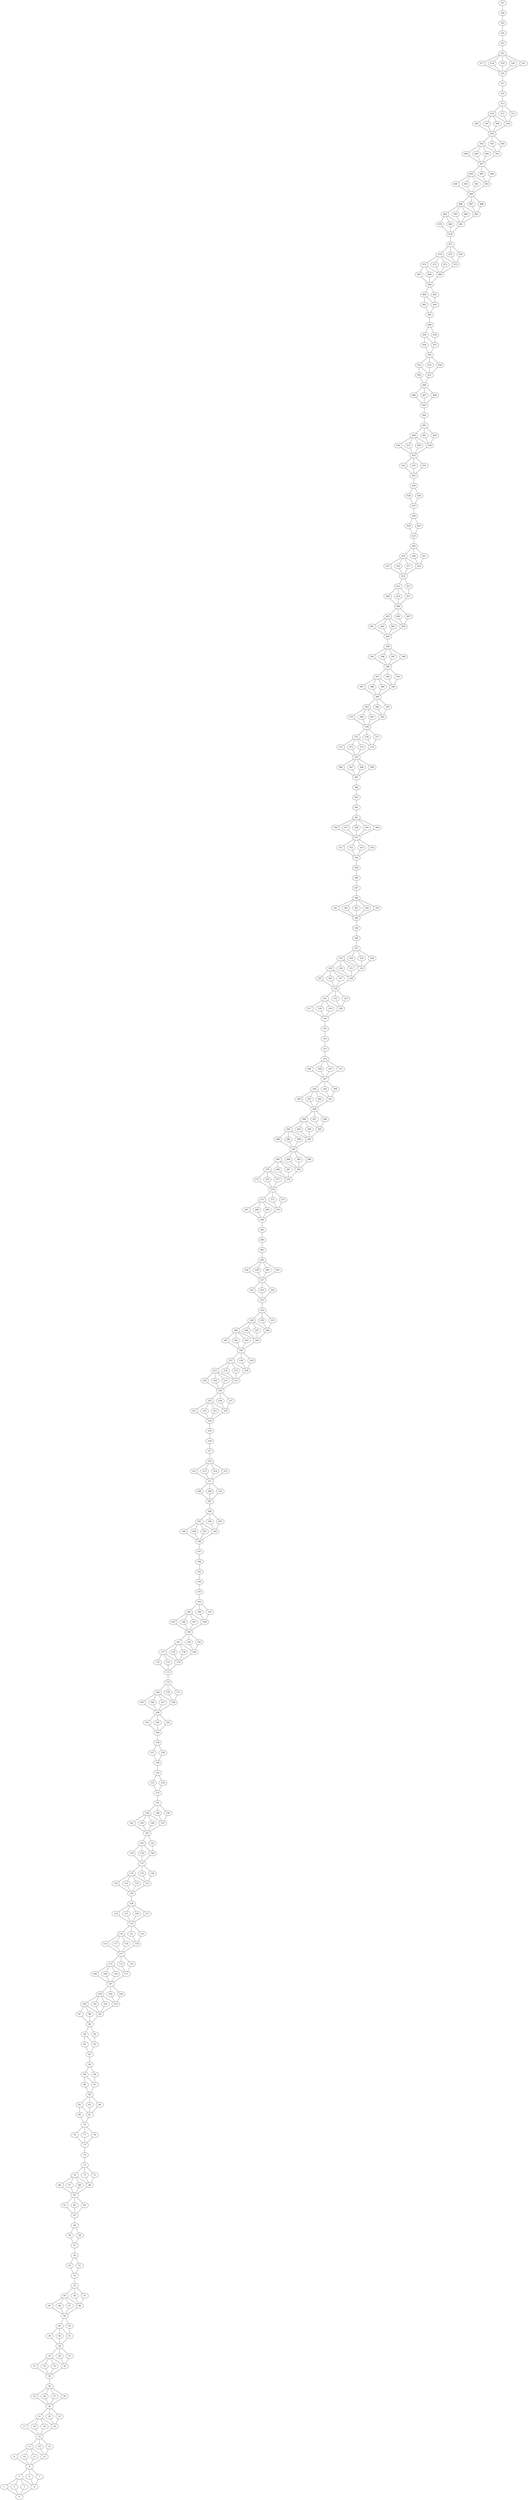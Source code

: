 /* Created by igraph 0.7.1 */
graph {
  0;
  1;
  2;
  3;
  4;
  5;
  6;
  7;
  8;
  9;
  10;
  11;
  12;
  13;
  14;
  15;
  16;
  17;
  18;
  19;
  20;
  21;
  22;
  23;
  24;
  25;
  26;
  27;
  28;
  29;
  30;
  31;
  32;
  33;
  34;
  35;
  36;
  37;
  38;
  39;
  40;
  41;
  42;
  43;
  44;
  45;
  46;
  47;
  48;
  49;
  50;
  51;
  52;
  53;
  54;
  55;
  56;
  57;
  58;
  59;
  60;
  61;
  62;
  63;
  64;
  65;
  66;
  67;
  68;
  69;
  70;
  71;
  72;
  73;
  74;
  75;
  76;
  77;
  78;
  79;
  80;
  81;
  82;
  83;
  84;
  85;
  86;
  87;
  88;
  89;
  90;
  91;
  92;
  93;
  94;
  95;
  96;
  97;
  98;
  99;
  100;
  101;
  102;
  103;
  104;
  105;
  106;
  107;
  108;
  109;
  110;
  111;
  112;
  113;
  114;
  115;
  116;
  117;
  118;
  119;
  120;
  121;
  122;
  123;
  124;
  125;
  126;
  127;
  128;
  129;
  130;
  131;
  132;
  133;
  134;
  135;
  136;
  137;
  138;
  139;
  140;
  141;
  142;
  143;
  144;
  145;
  146;
  147;
  148;
  149;
  150;
  151;
  152;
  153;
  154;
  155;
  156;
  157;
  158;
  159;
  160;
  161;
  162;
  163;
  164;
  165;
  166;
  167;
  168;
  169;
  170;
  171;
  172;
  173;
  174;
  175;
  176;
  177;
  178;
  179;
  180;
  181;
  182;
  183;
  184;
  185;
  186;
  187;
  188;
  189;
  190;
  191;
  192;
  193;
  194;
  195;
  196;
  197;
  198;
  199;
  200;
  201;
  202;
  203;
  204;
  205;
  206;
  207;
  208;
  209;
  210;
  211;
  212;
  213;
  214;
  215;
  216;
  217;
  218;
  219;
  220;
  221;
  222;
  223;
  224;
  225;
  226;
  227;
  228;
  229;
  230;
  231;
  232;
  233;
  234;
  235;
  236;
  237;
  238;
  239;
  240;
  241;
  242;
  243;
  244;
  245;
  246;
  247;
  248;
  249;
  250;
  251;
  252;
  253;
  254;
  255;
  256;
  257;
  258;
  259;
  260;
  261;
  262;
  263;
  264;
  265;
  266;
  267;
  268;
  269;
  270;
  271;
  272;
  273;
  274;
  275;
  276;
  277;
  278;
  279;
  280;
  281;
  282;
  283;
  284;
  285;
  286;
  287;
  288;
  289;
  290;
  291;
  292;
  293;
  294;
  295;
  296;
  297;
  298;
  299;
  300;
  301;
  302;
  303;
  304;
  305;
  306;
  307;
  308;
  309;
  310;
  311;
  312;
  313;
  314;
  315;
  316;
  317;
  318;
  319;
  320;
  321;
  322;
  323;
  324;
  325;
  326;
  327;
  328;
  329;
  330;
  331;
  332;
  333;
  334;
  335;
  336;
  337;
  338;
  339;
  340;
  341;
  342;
  343;
  344;
  345;
  346;
  347;
  348;
  349;
  350;
  351;
  352;
  353;
  354;
  355;
  356;
  357;
  358;
  359;
  360;
  361;
  362;
  363;
  364;
  365;
  366;
  367;
  368;
  369;
  370;
  371;
  372;
  373;
  374;
  375;
  376;
  377;
  378;
  379;
  380;
  381;
  382;
  383;
  384;
  385;
  386;
  387;
  388;
  389;
  390;
  391;
  392;
  393;
  394;
  395;
  396;
  397;
  398;
  399;
  400;
  401;
  402;
  403;
  404;
  405;
  406;
  407;
  408;
  409;
  410;
  411;
  412;
  413;
  414;
  415;
  416;
  417;
  418;
  419;
  420;
  421;
  422;
  423;
  424;
  425;
  426;
  427;
  428;
  429;
  430;
  431;
  432;
  433;
  434;
  435;
  436;
  437;
  438;
  439;
  440;
  441;
  442;
  443;
  444;
  445;
  446;
  447;
  448;
  449;
  450;
  451;
  452;
  453;
  454;
  455;
  456;
  457;
  458;
  459;
  460;
  461;
  462;
  463;
  464;
  465;
  466;
  467;
  468;
  469;
  470;
  471;
  472;
  473;
  474;
  475;
  476;
  477;
  478;
  479;
  480;
  481;
  482;
  483;
  484;
  485;
  486;
  487;
  488;
  489;
  490;
  491;
  492;
  493;
  494;
  495;
  496;
  497;
  498;
  499;
  500;
  501;
  502;
  503;
  504;
  505;
  506;
  507;
  508;
  509;
  510;
  511;
  512;
  513;
  514;
  515;
  516;
  517;
  518;
  519;
  520;
  521;
  522;
  523;
  524;
  525;
  526;
  527;

  1 -- 0;
  2 -- 0;
  3 -- 0;
  4 -- 0;
  5 -- 4;
  6 -- 4;
  7 -- 4;
  8 -- 7;
  9 -- 8;
  10 -- 8;
  11 -- 8;
  12 -- 8;
  13 -- 12;
  14 -- 12;
  15 -- 12;
  16 -- 15;
  17 -- 16;
  18 -- 16;
  19 -- 16;
  20 -- 16;
  21 -- 20;
  22 -- 20;
  23 -- 20;
  24 -- 23;
  25 -- 24;
  26 -- 24;
  27 -- 24;
  28 -- 24;
  29 -- 28;
  30 -- 29;
  31 -- 30;
  32 -- 30;
  33 -- 30;
  34 -- 30;
  35 -- 34;
  36 -- 34;
  37 -- 34;
  38 -- 37;
  39 -- 38;
  40 -- 38;
  41 -- 38;
  42 -- 41;
  43 -- 41;
  44 -- 43;
  45 -- 44;
  46 -- 44;
  47 -- 44;
  48 -- 44;
  49 -- 48;
  50 -- 48;
  51 -- 48;
  52 -- 51;
  53 -- 52;
  54 -- 53;
  55 -- 53;
  56 -- 55;
  57 -- 56;
  58 -- 57;
  59 -- 57;
  60 -- 59;
  61 -- 60;
  62 -- 61;
  63 -- 61;
  64 -- 61;
  65 -- 64;
  66 -- 65;
  67 -- 65;
  68 -- 65;
  69 -- 65;
  70 -- 69;
  71 -- 69;
  72 -- 69;
  73 -- 72;
  74 -- 73;
  75 -- 74;
  76 -- 75;
  77 -- 75;
  78 -- 75;
  79 -- 78;
  80 -- 79;
  81 -- 79;
  82 -- 81;
  83 -- 81;
  84 -- 81;
  85 -- 84;
  86 -- 85;
  87 -- 85;
  88 -- 87;
  89 -- 87;
  90 -- 89;
  91 -- 90;
  92 -- 91;
  93 -- 91;
  94 -- 93;
  95 -- 93;
  96 -- 95;
  97 -- 96;
  98 -- 96;
  99 -- 96;
  100 -- 99;
  101 -- 99;
  102 -- 99;
  103 -- 99;
  104 -- 103;
  105 -- 103;
  106 -- 103;
  107 -- 106;
  108 -- 107;
  109 -- 107;
  110 -- 107;
  111 -- 107;
  112 -- 111;
  113 -- 111;
  114 -- 111;
  115 -- 114;
  116 -- 115;
  117 -- 115;
  118 -- 115;
  119 -- 115;
  120 -- 119;
  121 -- 119;
  122 -- 119;
  123 -- 122;
  124 -- 123;
  125 -- 123;
  126 -- 123;
  127 -- 123;
  128 -- 127;
  129 -- 128;
  130 -- 129;
  131 -- 129;
  132 -- 129;
  133 -- 129;
  134 -- 133;
  135 -- 133;
  136 -- 133;
  137 -- 136;
  138 -- 137;
  139 -- 137;
  140 -- 137;
  141 -- 140;
  142 -- 140;
  143 -- 142;
  144 -- 143;
  145 -- 143;
  146 -- 143;
  147 -- 143;
  148 -- 147;
  149 -- 147;
  150 -- 147;
  151 -- 150;
  152 -- 151;
  153 -- 152;
  154 -- 152;
  155 -- 154;
  156 -- 155;
  157 -- 156;
  158 -- 156;
  159 -- 158;
  160 -- 159;
  161 -- 160;
  162 -- 160;
  163 -- 160;
  164 -- 163;
  165 -- 164;
  166 -- 164;
  167 -- 164;
  168 -- 164;
  169 -- 168;
  170 -- 168;
  171 -- 168;
  172 -- 171;
  173 -- 172;
  174 -- 173;
  175 -- 173;
  176 -- 173;
  177 -- 176;
  178 -- 176;
  179 -- 176;
  180 -- 176;
  181 -- 180;
  182 -- 180;
  183 -- 180;
  184 -- 183;
  185 -- 184;
  186 -- 184;
  187 -- 184;
  188 -- 184;
  189 -- 188;
  190 -- 188;
  191 -- 188;
  192 -- 191;
  193 -- 192;
  194 -- 193;
  195 -- 194;
  196 -- 195;
  197 -- 196;
  198 -- 197;
  199 -- 198;
  200 -- 198;
  201 -- 198;
  202 -- 198;
  203 -- 202;
  204 -- 202;
  205 -- 202;
  206 -- 205;
  207 -- 206;
  208 -- 207;
  209 -- 207;
  210 -- 207;
  211 -- 210;
  212 -- 211;
  213 -- 211;
  214 -- 211;
  215 -- 211;
  216 -- 215;
  217 -- 216;
  218 -- 217;
  219 -- 218;
  220 -- 219;
  221 -- 220;
  222 -- 220;
  223 -- 220;
  224 -- 220;
  225 -- 224;
  226 -- 224;
  227 -- 224;
  228 -- 227;
  229 -- 228;
  230 -- 228;
  231 -- 228;
  232 -- 228;
  233 -- 232;
  234 -- 232;
  235 -- 232;
  236 -- 232;
  237 -- 236;
  238 -- 236;
  239 -- 236;
  240 -- 239;
  241 -- 240;
  242 -- 240;
  243 -- 240;
  244 -- 240;
  245 -- 244;
  246 -- 244;
  247 -- 244;
  248 -- 244;
  249 -- 248;
  250 -- 248;
  251 -- 248;
  252 -- 251;
  253 -- 252;
  254 -- 253;
  255 -- 253;
  256 -- 253;
  257 -- 256;
  258 -- 257;
  259 -- 257;
  260 -- 257;
  261 -- 257;
  262 -- 261;
  263 -- 262;
  264 -- 263;
  265 -- 264;
  266 -- 265;
  267 -- 266;
  268 -- 266;
  269 -- 266;
  270 -- 266;
  271 -- 270;
  272 -- 270;
  273 -- 270;
  274 -- 273;
  275 -- 274;
  276 -- 274;
  277 -- 274;
  278 -- 274;
  279 -- 278;
  280 -- 278;
  281 -- 278;
  282 -- 278;
  283 -- 282;
  284 -- 282;
  285 -- 282;
  286 -- 282;
  287 -- 286;
  288 -- 287;
  289 -- 287;
  290 -- 287;
  291 -- 287;
  292 -- 291;
  293 -- 291;
  294 -- 291;
  295 -- 291;
  296 -- 295;
  297 -- 295;
  298 -- 295;
  299 -- 298;
  300 -- 299;
  301 -- 299;
  302 -- 299;
  303 -- 299;
  304 -- 303;
  305 -- 303;
  306 -- 303;
  307 -- 306;
  308 -- 307;
  309 -- 307;
  310 -- 307;
  311 -- 307;
  312 -- 311;
  313 -- 312;
  314 -- 313;
  315 -- 314;
  316 -- 315;
  317 -- 316;
  318 -- 316;
  319 -- 316;
  320 -- 316;
  321 -- 320;
  322 -- 320;
  323 -- 320;
  324 -- 323;
  325 -- 324;
  326 -- 324;
  327 -- 324;
  328 -- 324;
  329 -- 328;
  330 -- 328;
  331 -- 328;
  332 -- 328;
  333 -- 332;
  334 -- 332;
  335 -- 332;
  336 -- 332;
  337 -- 336;
  338 -- 337;
  339 -- 338;
  340 -- 339;
  341 -- 340;
  342 -- 340;
  343 -- 340;
  344 -- 340;
  345 -- 340;
  346 -- 345;
  347 -- 346;
  348 -- 347;
  349 -- 348;
  350 -- 349;
  351 -- 350;
  352 -- 350;
  353 -- 350;
  354 -- 350;
  355 -- 354;
  356 -- 355;
  357 -- 355;
  358 -- 355;
  359 -- 355;
  360 -- 355;
  361 -- 360;
  362 -- 361;
  363 -- 362;
  364 -- 363;
  365 -- 364;
  366 -- 365;
  367 -- 365;
  368 -- 365;
  369 -- 365;
  370 -- 369;
  371 -- 370;
  372 -- 370;
  373 -- 370;
  374 -- 370;
  375 -- 374;
  376 -- 374;
  377 -- 374;
  378 -- 377;
  379 -- 378;
  380 -- 378;
  381 -- 378;
  382 -- 378;
  383 -- 382;
  384 -- 382;
  385 -- 382;
  386 -- 385;
  387 -- 386;
  388 -- 386;
  389 -- 386;
  390 -- 386;
  391 -- 390;
  392 -- 390;
  393 -- 390;
  394 -- 393;
  395 -- 394;
  396 -- 394;
  397 -- 394;
  398 -- 394;
  399 -- 398;
  400 -- 399;
  401 -- 400;
  402 -- 400;
  403 -- 400;
  404 -- 400;
  405 -- 404;
  406 -- 404;
  407 -- 404;
  408 -- 407;
  409 -- 408;
  410 -- 408;
  411 -- 408;
  412 -- 411;
  413 -- 411;
  414 -- 413;
  415 -- 414;
  416 -- 414;
  417 -- 414;
  418 -- 414;
  419 -- 418;
  420 -- 418;
  421 -- 418;
  422 -- 421;
  423 -- 422;
  424 -- 423;
  425 -- 423;
  426 -- 425;
  427 -- 426;
  428 -- 427;
  429 -- 427;
  430 -- 429;
  431 -- 430;
  432 -- 431;
  433 -- 431;
  434 -- 431;
  435 -- 434;
  436 -- 435;
  437 -- 435;
  438 -- 435;
  439 -- 435;
  440 -- 439;
  441 -- 439;
  442 -- 439;
  443 -- 442;
  444 -- 443;
  445 -- 444;
  446 -- 445;
  447 -- 445;
  448 -- 445;
  449 -- 448;
  450 -- 449;
  451 -- 449;
  452 -- 451;
  453 -- 451;
  454 -- 451;
  455 -- 454;
  456 -- 455;
  457 -- 455;
  458 -- 457;
  459 -- 457;
  460 -- 459;
  461 -- 460;
  462 -- 461;
  463 -- 461;
  464 -- 463;
  465 -- 463;
  466 -- 465;
  467 -- 466;
  468 -- 466;
  469 -- 466;
  470 -- 469;
  471 -- 469;
  472 -- 469;
  473 -- 469;
  474 -- 473;
  475 -- 473;
  476 -- 473;
  477 -- 476;
  478 -- 477;
  479 -- 478;
  480 -- 478;
  481 -- 478;
  482 -- 481;
  483 -- 481;
  484 -- 481;
  485 -- 481;
  486 -- 485;
  487 -- 485;
  488 -- 485;
  489 -- 488;
  490 -- 489;
  491 -- 489;
  492 -- 489;
  493 -- 489;
  494 -- 493;
  495 -- 493;
  496 -- 493;
  497 -- 496;
  498 -- 497;
  499 -- 497;
  500 -- 497;
  501 -- 497;
  502 -- 501;
  503 -- 501;
  504 -- 501;
  505 -- 504;
  506 -- 505;
  507 -- 505;
  508 -- 505;
  509 -- 505;
  510 -- 509;
  511 -- 509;
  512 -- 509;
  513 -- 512;
  514 -- 513;
  515 -- 514;
  516 -- 515;
  517 -- 516;
  518 -- 516;
  519 -- 516;
  520 -- 516;
  521 -- 516;
  522 -- 521;
  523 -- 522;
  524 -- 523;
  525 -- 524;
  526 -- 525;
  527 -- 526;
  5 -- 1;
  5 -- 2;
  5 -- 3;
  8 -- 5;
  8 -- 6;
  13 -- 9;
  13 -- 10;
  13 -- 11;
  16 -- 13;
  16 -- 14;
  21 -- 17;
  21 -- 18;
  21 -- 19;
  24 -- 21;
  24 -- 22;
  29 -- 25;
  29 -- 26;
  29 -- 27;
  35 -- 31;
  35 -- 32;
  35 -- 33;
  38 -- 35;
  38 -- 36;
  42 -- 39;
  42 -- 40;
  44 -- 42;
  49 -- 45;
  49 -- 46;
  49 -- 47;
  52 -- 49;
  52 -- 50;
  56 -- 54;
  60 -- 58;
  65 -- 62;
  65 -- 63;
  70 -- 66;
  70 -- 67;
  70 -- 68;
  73 -- 70;
  73 -- 71;
  79 -- 76;
  79 -- 77;
  82 -- 80;
  85 -- 82;
  85 -- 83;
  88 -- 86;
  90 -- 88;
  94 -- 92;
  96 -- 94;
  100 -- 97;
  100 -- 98;
  104 -- 100;
  104 -- 101;
  104 -- 102;
  107 -- 104;
  107 -- 105;
  112 -- 108;
  112 -- 109;
  112 -- 110;
  115 -- 112;
  115 -- 113;
  120 -- 116;
  120 -- 117;
  120 -- 118;
  123 -- 120;
  123 -- 121;
  128 -- 124;
  128 -- 125;
  128 -- 126;
  134 -- 130;
  134 -- 131;
  134 -- 132;
  137 -- 134;
  137 -- 135;
  141 -- 138;
  141 -- 139;
  143 -- 141;
  148 -- 144;
  148 -- 145;
  148 -- 146;
  151 -- 148;
  151 -- 149;
  155 -- 153;
  159 -- 157;
  164 -- 161;
  164 -- 162;
  169 -- 165;
  169 -- 166;
  169 -- 167;
  172 -- 169;
  172 -- 170;
  177 -- 174;
  177 -- 175;
  181 -- 177;
  181 -- 178;
  181 -- 179;
  184 -- 181;
  184 -- 182;
  189 -- 185;
  189 -- 186;
  189 -- 187;
  192 -- 189;
  192 -- 190;
  203 -- 199;
  203 -- 200;
  203 -- 201;
  206 -- 203;
  206 -- 204;
  211 -- 208;
  211 -- 209;
  216 -- 212;
  216 -- 213;
  216 -- 214;
  225 -- 221;
  225 -- 222;
  225 -- 223;
  228 -- 225;
  228 -- 226;
  233 -- 229;
  233 -- 230;
  233 -- 231;
  237 -- 233;
  237 -- 234;
  237 -- 235;
  240 -- 237;
  240 -- 238;
  245 -- 241;
  245 -- 242;
  245 -- 243;
  249 -- 245;
  249 -- 246;
  249 -- 247;
  252 -- 249;
  252 -- 250;
  257 -- 254;
  257 -- 255;
  262 -- 258;
  262 -- 259;
  262 -- 260;
  271 -- 267;
  271 -- 268;
  271 -- 269;
  274 -- 271;
  274 -- 272;
  279 -- 275;
  279 -- 276;
  279 -- 277;
  283 -- 279;
  283 -- 280;
  283 -- 281;
  287 -- 283;
  287 -- 284;
  287 -- 285;
  292 -- 288;
  292 -- 289;
  292 -- 290;
  296 -- 292;
  296 -- 293;
  296 -- 294;
  299 -- 296;
  299 -- 297;
  304 -- 300;
  304 -- 301;
  304 -- 302;
  307 -- 304;
  307 -- 305;
  312 -- 308;
  312 -- 309;
  312 -- 310;
  321 -- 317;
  321 -- 318;
  321 -- 319;
  324 -- 321;
  324 -- 322;
  329 -- 325;
  329 -- 326;
  329 -- 327;
  333 -- 329;
  333 -- 330;
  333 -- 331;
  337 -- 333;
  337 -- 334;
  337 -- 335;
  346 -- 341;
  346 -- 342;
  346 -- 343;
  346 -- 344;
  355 -- 351;
  355 -- 352;
  355 -- 353;
  361 -- 356;
  361 -- 357;
  361 -- 358;
  361 -- 359;
  370 -- 366;
  370 -- 367;
  370 -- 368;
  375 -- 371;
  375 -- 372;
  375 -- 373;
  378 -- 375;
  378 -- 376;
  383 -- 379;
  383 -- 380;
  383 -- 381;
  386 -- 383;
  386 -- 384;
  391 -- 387;
  391 -- 388;
  391 -- 389;
  394 -- 391;
  394 -- 392;
  399 -- 395;
  399 -- 396;
  399 -- 397;
  405 -- 401;
  405 -- 402;
  405 -- 403;
  408 -- 405;
  408 -- 406;
  412 -- 409;
  412 -- 410;
  414 -- 412;
  419 -- 415;
  419 -- 416;
  419 -- 417;
  422 -- 419;
  422 -- 420;
  426 -- 424;
  430 -- 428;
  435 -- 432;
  435 -- 433;
  440 -- 436;
  440 -- 437;
  440 -- 438;
  443 -- 440;
  443 -- 441;
  449 -- 446;
  449 -- 447;
  452 -- 450;
  455 -- 452;
  455 -- 453;
  458 -- 456;
  460 -- 458;
  464 -- 462;
  466 -- 464;
  470 -- 467;
  470 -- 468;
  474 -- 470;
  474 -- 471;
  474 -- 472;
  477 -- 474;
  477 -- 475;
  482 -- 479;
  482 -- 480;
  486 -- 482;
  486 -- 483;
  486 -- 484;
  489 -- 486;
  489 -- 487;
  494 -- 490;
  494 -- 491;
  494 -- 492;
  497 -- 494;
  497 -- 495;
  502 -- 498;
  502 -- 499;
  502 -- 500;
  505 -- 502;
  505 -- 503;
  510 -- 506;
  510 -- 507;
  510 -- 508;
  513 -- 510;
  513 -- 511;
  522 -- 517;
  522 -- 518;
  522 -- 519;
  522 -- 520;
}
